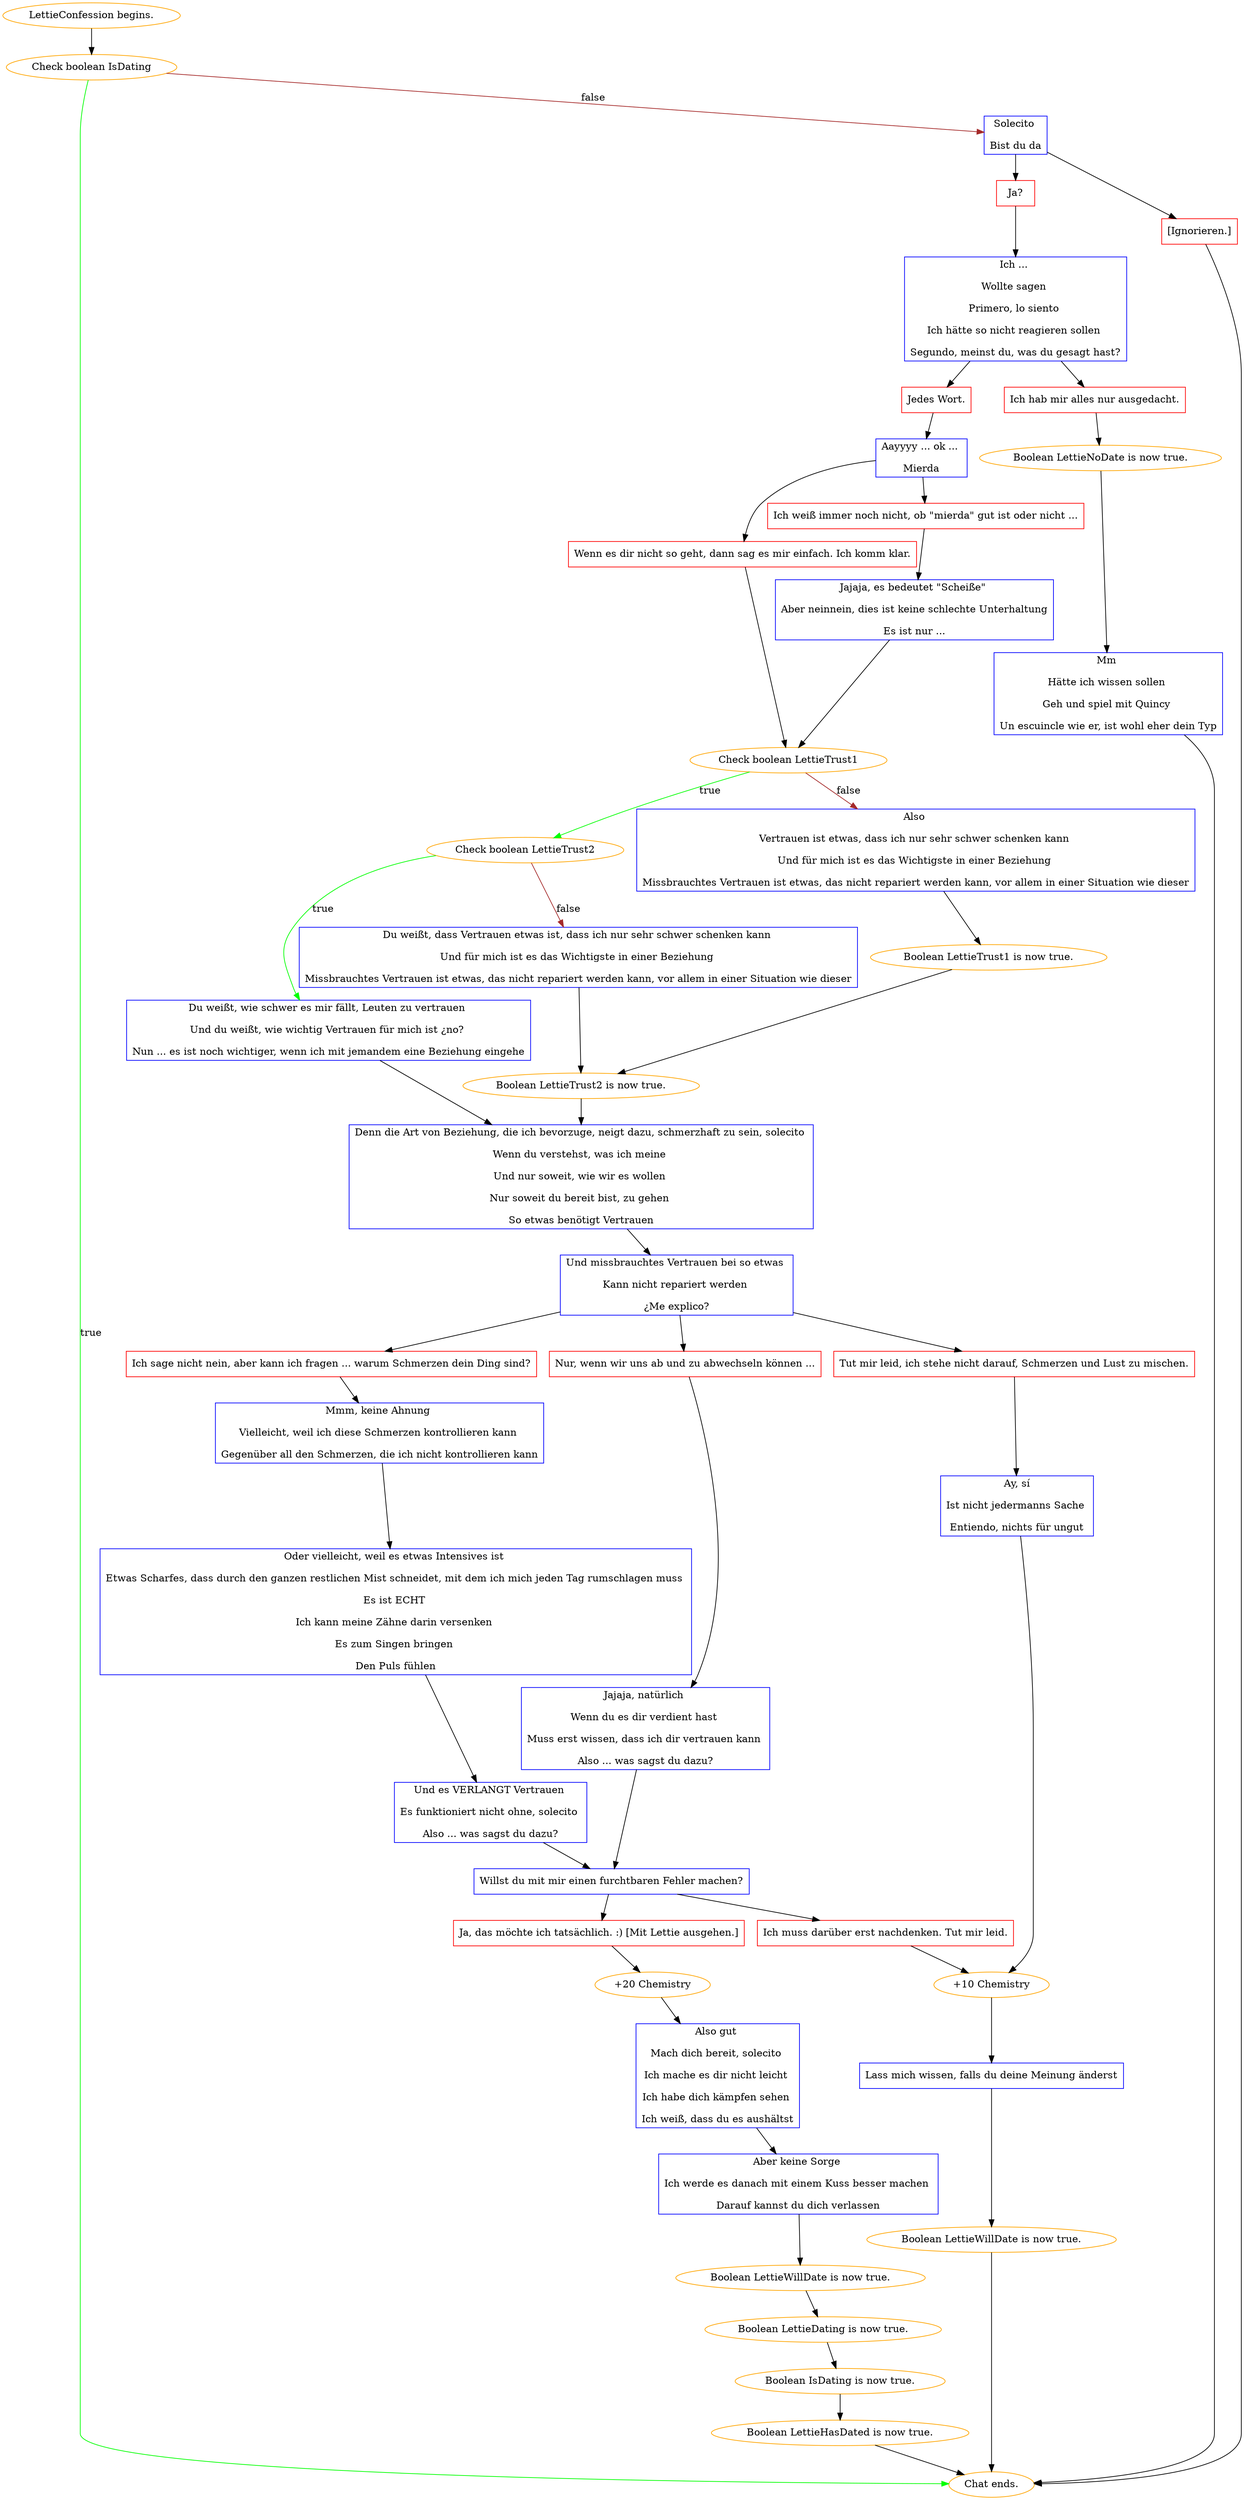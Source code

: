 digraph {
	"LettieConfession begins." [color=orange];
		"LettieConfession begins." -> j3507132931;
	j3507132931 [label="Check boolean IsDating",color=orange];
		j3507132931 -> "Chat ends." [label=true,color=green];
		j3507132931 -> j1587489161 [label=false,color=brown];
	"Chat ends." [color=orange];
	j1587489161 [label="Solecito 
Bist du da",shape=box,color=blue];
		j1587489161 -> j2962809093;
		j1587489161 -> j4221938618;
	j2962809093 [label="Ja?",shape=box,color=red];
		j2962809093 -> j2028220348;
	j4221938618 [label="[Ignorieren.]",shape=box,color=red];
		j4221938618 -> "Chat ends.";
	j2028220348 [label="Ich ... 
Wollte sagen 
Primero, lo siento 
Ich hätte so nicht reagieren sollen 
Segundo, meinst du, was du gesagt hast?",shape=box,color=blue];
		j2028220348 -> j1706348964;
		j2028220348 -> j4253211013;
	j1706348964 [label="Jedes Wort.",shape=box,color=red];
		j1706348964 -> j2461775690;
	j4253211013 [label="Ich hab mir alles nur ausgedacht.",shape=box,color=red];
		j4253211013 -> j763278738;
	j2461775690 [label="Aayyyy ... ok ... 
Mierda",shape=box,color=blue];
		j2461775690 -> j393235371;
		j2461775690 -> j1782991191;
	j763278738 [label="Boolean LettieNoDate is now true.",color=orange];
		j763278738 -> j3567306344;
	j393235371 [label="Wenn es dir nicht so geht, dann sag es mir einfach. Ich komm klar.",shape=box,color=red];
		j393235371 -> j2720179985;
	j1782991191 [label="Ich weiß immer noch nicht, ob \"mierda\" gut ist oder nicht ...",shape=box,color=red];
		j1782991191 -> j3151956016;
	j3567306344 [label="Mm 
Hätte ich wissen sollen 
Geh und spiel mit Quincy 
Un escuincle wie er, ist wohl eher dein Typ",shape=box,color=blue];
		j3567306344 -> "Chat ends.";
	j2720179985 [label="Check boolean LettieTrust1",color=orange];
		j2720179985 -> j675720518 [label=true,color=green];
		j2720179985 -> j2792351618 [label=false,color=brown];
	j3151956016 [label="Jajaja, es bedeutet \"Scheiße\" 
Aber neinnein, dies ist keine schlechte Unterhaltung
Es ist nur ...",shape=box,color=blue];
		j3151956016 -> j2720179985;
	j675720518 [label="Check boolean LettieTrust2",color=orange];
		j675720518 -> j1194409671 [label=true,color=green];
		j675720518 -> j2664313163 [label=false,color=brown];
	j2792351618 [label="Also 
Vertrauen ist etwas, dass ich nur sehr schwer schenken kann 
Und für mich ist es das Wichtigste in einer Beziehung 
Missbrauchtes Vertrauen ist etwas, das nicht repariert werden kann, vor allem in einer Situation wie dieser",shape=box,color=blue];
		j2792351618 -> j449684323;
	j1194409671 [label="Du weißt, wie schwer es mir fällt, Leuten zu vertrauen 
Und du weißt, wie wichtig Vertrauen für mich ist ¿no? 
Nun ... es ist noch wichtiger, wenn ich mit jemandem eine Beziehung eingehe",shape=box,color=blue];
		j1194409671 -> j1014118115;
	j2664313163 [label="Du weißt, dass Vertrauen etwas ist, dass ich nur sehr schwer schenken kann 
Und für mich ist es das Wichtigste in einer Beziehung 
Missbrauchtes Vertrauen ist etwas, das nicht repariert werden kann, vor allem in einer Situation wie dieser",shape=box,color=blue];
		j2664313163 -> j4103260336;
	j449684323 [label="Boolean LettieTrust1 is now true.",color=orange];
		j449684323 -> j4103260336;
	j1014118115 [label="Denn die Art von Beziehung, die ich bevorzuge, neigt dazu, schmerzhaft zu sein, solecito 
Wenn du verstehst, was ich meine 
Und nur soweit, wie wir es wollen 
Nur soweit du bereit bist, zu gehen 
So etwas benötigt Vertrauen",shape=box,color=blue];
		j1014118115 -> j67611664;
	j4103260336 [label="Boolean LettieTrust2 is now true.",color=orange];
		j4103260336 -> j1014118115;
	j67611664 [label="Und missbrauchtes Vertrauen bei so etwas 
Kann nicht repariert werden 
¿Me explico?",shape=box,color=blue];
		j67611664 -> j604443696;
		j67611664 -> j845426061;
		j67611664 -> j2842200705;
	j604443696 [label="Ich sage nicht nein, aber kann ich fragen ... warum Schmerzen dein Ding sind?",shape=box,color=red];
		j604443696 -> j204402070;
	j845426061 [label="Nur, wenn wir uns ab und zu abwechseln können ...",shape=box,color=red];
		j845426061 -> j1970420120;
	j2842200705 [label="Tut mir leid, ich stehe nicht darauf, Schmerzen und Lust zu mischen.",shape=box,color=red];
		j2842200705 -> j3609870625;
	j204402070 [label="Mmm, keine Ahnung 
Vielleicht, weil ich diese Schmerzen kontrollieren kann 
Gegenüber all den Schmerzen, die ich nicht kontrollieren kann",shape=box,color=blue];
		j204402070 -> j3433920656;
	j1970420120 [label="Jajaja, natürlich 
Wenn du es dir verdient hast 
Muss erst wissen, dass ich dir vertrauen kann 
Also ... was sagst du dazu?",shape=box,color=blue];
		j1970420120 -> j1138566573;
	j3609870625 [label="Ay, sí
Ist nicht jedermanns Sache 
Entiendo, nichts für ungut",shape=box,color=blue];
		j3609870625 -> j2521005974;
	j3433920656 [label="Oder vielleicht, weil es etwas Intensives ist 
Etwas Scharfes, dass durch den ganzen restlichen Mist schneidet, mit dem ich mich jeden Tag rumschlagen muss 
Es ist ECHT 
Ich kann meine Zähne darin versenken 
Es zum Singen bringen 
Den Puls fühlen",shape=box,color=blue];
		j3433920656 -> j2459451737;
	j1138566573 [label="Willst du mit mir einen furchtbaren Fehler machen?",shape=box,color=blue];
		j1138566573 -> j3269961543;
		j1138566573 -> j3387803187;
	j2521005974 [label="+10 Chemistry",color=orange];
		j2521005974 -> j132548428;
	j2459451737 [label="Und es VERLANGT Vertrauen 
Es funktioniert nicht ohne, solecito 
Also ... was sagst du dazu?",shape=box,color=blue];
		j2459451737 -> j1138566573;
	j3269961543 [label="Ja, das möchte ich tatsächlich. :) [Mit Lettie ausgehen.]",shape=box,color=red];
		j3269961543 -> j1538241683;
	j3387803187 [label="Ich muss darüber erst nachdenken. Tut mir leid.",shape=box,color=red];
		j3387803187 -> j2521005974;
	j132548428 [label="Lass mich wissen, falls du deine Meinung änderst",shape=box,color=blue];
		j132548428 -> j2129367046;
	j1538241683 [label="+20 Chemistry",color=orange];
		j1538241683 -> j724394210;
	j2129367046 [label="Boolean LettieWillDate is now true.",color=orange];
		j2129367046 -> "Chat ends.";
	j724394210 [label="Also gut 
Mach dich bereit, solecito 
Ich mache es dir nicht leicht 
Ich habe dich kämpfen sehen 
Ich weiß, dass du es aushältst",shape=box,color=blue];
		j724394210 -> j1201228208;
	j1201228208 [label="Aber keine Sorge 
Ich werde es danach mit einem Kuss besser machen 
Darauf kannst du dich verlassen",shape=box,color=blue];
		j1201228208 -> j1300785588;
	j1300785588 [label="Boolean LettieWillDate is now true.",color=orange];
		j1300785588 -> j702074970;
	j702074970 [label="Boolean LettieDating is now true.",color=orange];
		j702074970 -> j938814249;
	j938814249 [label="Boolean IsDating is now true.",color=orange];
		j938814249 -> j3003494003;
	j3003494003 [label="Boolean LettieHasDated is now true.",color=orange];
		j3003494003 -> "Chat ends.";
}